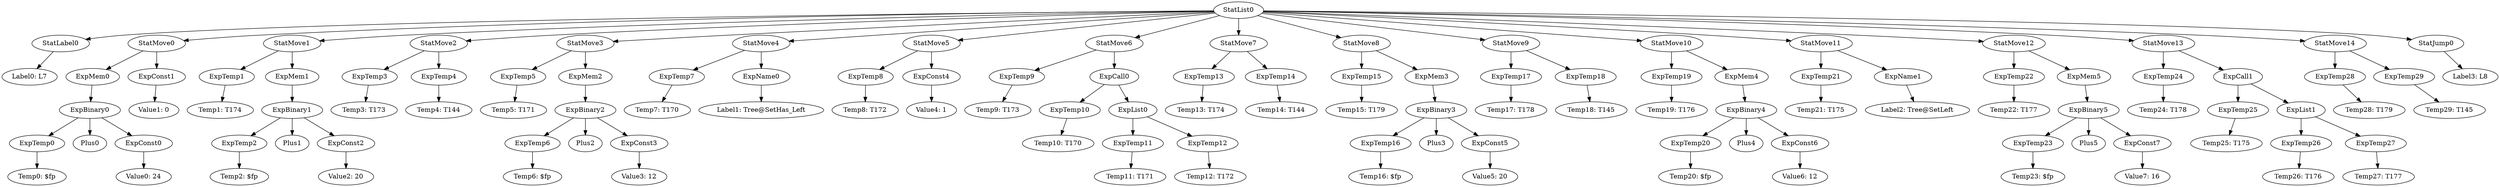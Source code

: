 digraph {
	ordering = out;
	ExpTemp29 -> "Temp29: T145";
	ExpTemp27 -> "Temp27: T177";
	ExpTemp26 -> "Temp26: T176";
	StatJump0 -> "Label3: L8";
	ExpCall1 -> ExpTemp25;
	ExpCall1 -> ExpList1;
	ExpTemp25 -> "Temp25: T175";
	StatMove13 -> ExpTemp24;
	StatMove13 -> ExpCall1;
	ExpTemp24 -> "Temp24: T178";
	ExpConst7 -> "Value7: 16";
	ExpBinary5 -> ExpTemp23;
	ExpBinary5 -> Plus5;
	ExpBinary5 -> ExpConst7;
	StatMove11 -> ExpTemp21;
	StatMove11 -> ExpName1;
	ExpMem4 -> ExpBinary4;
	ExpTemp20 -> "Temp20: $fp";
	StatMove10 -> ExpTemp19;
	StatMove10 -> ExpMem4;
	StatMove9 -> ExpTemp17;
	StatMove9 -> ExpTemp18;
	ExpTemp22 -> "Temp22: T177";
	StatMove3 -> ExpTemp5;
	StatMove3 -> ExpMem2;
	ExpTemp11 -> "Temp11: T171";
	ExpTemp5 -> "Temp5: T171";
	ExpTemp1 -> "Temp1: T174";
	ExpTemp28 -> "Temp28: T179";
	ExpTemp14 -> "Temp14: T144";
	ExpTemp4 -> "Temp4: T144";
	ExpTemp3 -> "Temp3: T173";
	ExpConst3 -> "Value3: 12";
	ExpTemp19 -> "Temp19: T176";
	StatMove2 -> ExpTemp3;
	StatMove2 -> ExpTemp4;
	ExpTemp2 -> "Temp2: $fp";
	ExpTemp10 -> "Temp10: T170";
	ExpTemp23 -> "Temp23: $fp";
	ExpBinary0 -> ExpTemp0;
	ExpBinary0 -> Plus0;
	ExpBinary0 -> ExpConst0;
	ExpTemp7 -> "Temp7: T170";
	ExpTemp0 -> "Temp0: $fp";
	StatList0 -> StatLabel0;
	StatList0 -> StatMove0;
	StatList0 -> StatMove1;
	StatList0 -> StatMove2;
	StatList0 -> StatMove3;
	StatList0 -> StatMove4;
	StatList0 -> StatMove5;
	StatList0 -> StatMove6;
	StatList0 -> StatMove7;
	StatList0 -> StatMove8;
	StatList0 -> StatMove9;
	StatList0 -> StatMove10;
	StatList0 -> StatMove11;
	StatList0 -> StatMove12;
	StatList0 -> StatMove13;
	StatList0 -> StatMove14;
	StatList0 -> StatJump0;
	ExpMem5 -> ExpBinary5;
	ExpBinary2 -> ExpTemp6;
	ExpBinary2 -> Plus2;
	ExpBinary2 -> ExpConst3;
	StatLabel0 -> "Label0: L7";
	ExpConst6 -> "Value6: 12";
	ExpMem1 -> ExpBinary1;
	ExpBinary4 -> ExpTemp20;
	ExpBinary4 -> Plus4;
	ExpBinary4 -> ExpConst6;
	ExpConst0 -> "Value0: 24";
	ExpList1 -> ExpTemp26;
	ExpList1 -> ExpTemp27;
	ExpBinary1 -> ExpTemp2;
	ExpBinary1 -> Plus1;
	ExpBinary1 -> ExpConst2;
	ExpMem0 -> ExpBinary0;
	StatMove4 -> ExpTemp7;
	StatMove4 -> ExpName0;
	StatMove7 -> ExpTemp13;
	StatMove7 -> ExpTemp14;
	ExpConst1 -> "Value1: 0";
	StatMove1 -> ExpTemp1;
	StatMove1 -> ExpMem1;
	ExpTemp18 -> "Temp18: T145";
	ExpTemp8 -> "Temp8: T172";
	ExpTemp12 -> "Temp12: T172";
	ExpMem2 -> ExpBinary2;
	StatMove14 -> ExpTemp28;
	StatMove14 -> ExpTemp29;
	ExpCall0 -> ExpTemp10;
	ExpCall0 -> ExpList0;
	ExpTemp21 -> "Temp21: T175";
	ExpTemp17 -> "Temp17: T178";
	ExpName0 -> "Label1: Tree@SetHas_Left";
	ExpConst4 -> "Value4: 1";
	ExpTemp9 -> "Temp9: T173";
	ExpTemp6 -> "Temp6: $fp";
	StatMove6 -> ExpTemp9;
	StatMove6 -> ExpCall0;
	ExpList0 -> ExpTemp11;
	ExpList0 -> ExpTemp12;
	ExpName1 -> "Label2: Tree@SetLeft";
	ExpTemp15 -> "Temp15: T179";
	ExpTemp13 -> "Temp13: T174";
	ExpTemp16 -> "Temp16: $fp";
	StatMove0 -> ExpMem0;
	StatMove0 -> ExpConst1;
	StatMove8 -> ExpTemp15;
	StatMove8 -> ExpMem3;
	StatMove12 -> ExpTemp22;
	StatMove12 -> ExpMem5;
	ExpConst2 -> "Value2: 20";
	ExpBinary3 -> ExpTemp16;
	ExpBinary3 -> Plus3;
	ExpBinary3 -> ExpConst5;
	StatMove5 -> ExpTemp8;
	StatMove5 -> ExpConst4;
	ExpConst5 -> "Value5: 20";
	ExpMem3 -> ExpBinary3;
}

